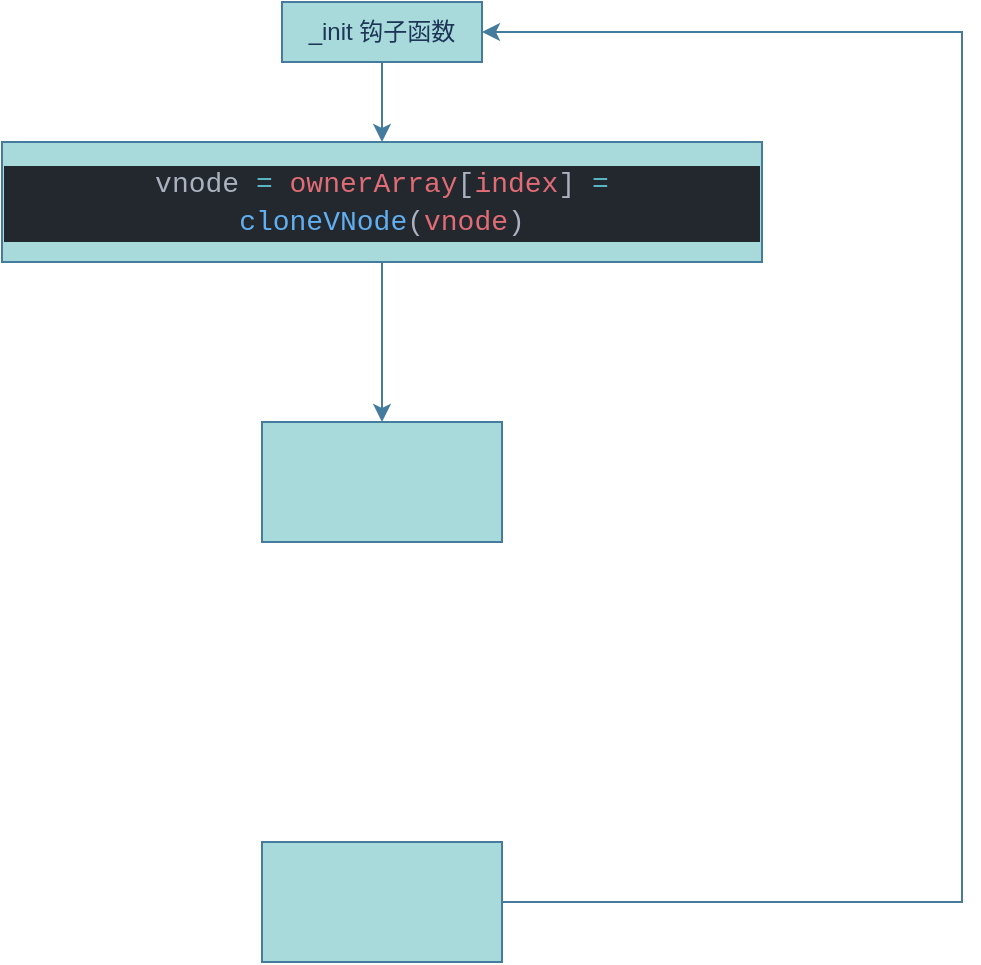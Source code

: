 <mxfile version="20.8.20" type="github">
  <diagram id="C5RBs43oDa-KdzZeNtuy" name="Page-1">
    <mxGraphModel dx="1050" dy="617" grid="0" gridSize="10" guides="1" tooltips="1" connect="1" arrows="1" fold="1" page="0" pageScale="1" pageWidth="827" pageHeight="1169" background="none" math="0" shadow="0">
      <root>
        <mxCell id="WIyWlLk6GJQsqaUBKTNV-0" />
        <mxCell id="WIyWlLk6GJQsqaUBKTNV-1" parent="WIyWlLk6GJQsqaUBKTNV-0" />
        <mxCell id="oB0MoPknLvPdGgfH-m1Z-7" value="" style="edgeStyle=orthogonalEdgeStyle;rounded=0;orthogonalLoop=1;jettySize=auto;html=1;strokeColor=#457B9D;fontColor=default;fillColor=#A8DADC;labelBackgroundColor=none;" edge="1" parent="WIyWlLk6GJQsqaUBKTNV-1" source="oB0MoPknLvPdGgfH-m1Z-5" target="oB0MoPknLvPdGgfH-m1Z-6">
          <mxGeometry relative="1" as="geometry" />
        </mxCell>
        <mxCell id="oB0MoPknLvPdGgfH-m1Z-5" value="_init 钩子函数" style="rounded=0;whiteSpace=wrap;html=1;labelBackgroundColor=none;fillColor=#A8DADC;strokeColor=#457B9D;fontColor=#1D3557;labelBorderColor=none;" vertex="1" parent="WIyWlLk6GJQsqaUBKTNV-1">
          <mxGeometry x="340" y="40" width="100" height="30" as="geometry" />
        </mxCell>
        <mxCell id="oB0MoPknLvPdGgfH-m1Z-9" value="" style="edgeStyle=orthogonalEdgeStyle;rounded=0;orthogonalLoop=1;jettySize=auto;html=1;strokeColor=#457B9D;fontColor=default;fillColor=#A8DADC;labelBackgroundColor=none;" edge="1" parent="WIyWlLk6GJQsqaUBKTNV-1" source="oB0MoPknLvPdGgfH-m1Z-6" target="oB0MoPknLvPdGgfH-m1Z-8">
          <mxGeometry relative="1" as="geometry" />
        </mxCell>
        <mxCell id="oB0MoPknLvPdGgfH-m1Z-6" value="&lt;div style=&quot;color: rgb(171, 178, 191); background-color: rgb(35, 39, 46); font-family: Consolas, &amp;quot;Courier New&amp;quot;, monospace; font-size: 14px; line-height: 19px;&quot;&gt;vnode &lt;span style=&quot;color: #56b6c2;&quot;&gt;=&lt;/span&gt; &lt;span style=&quot;color: #e06c75;&quot;&gt;ownerArray&lt;/span&gt;[&lt;span style=&quot;color: #e06c75;&quot;&gt;index&lt;/span&gt;] &lt;span style=&quot;color: #56b6c2;&quot;&gt;=&lt;/span&gt; &lt;span style=&quot;color: #61afef;&quot;&gt;cloneVNode&lt;/span&gt;(&lt;span style=&quot;color: #e06c75;&quot;&gt;vnode&lt;/span&gt;)&lt;/div&gt;" style="whiteSpace=wrap;html=1;fillColor=#A8DADC;strokeColor=#457B9D;fontColor=#1D3557;rounded=0;labelBackgroundColor=none;" vertex="1" parent="WIyWlLk6GJQsqaUBKTNV-1">
          <mxGeometry x="200" y="110" width="380" height="60" as="geometry" />
        </mxCell>
        <mxCell id="oB0MoPknLvPdGgfH-m1Z-8" value="" style="whiteSpace=wrap;html=1;fillColor=#A8DADC;strokeColor=#457B9D;fontColor=#1D3557;rounded=0;labelBackgroundColor=none;" vertex="1" parent="WIyWlLk6GJQsqaUBKTNV-1">
          <mxGeometry x="330" y="250" width="120" height="60" as="geometry" />
        </mxCell>
        <mxCell id="oB0MoPknLvPdGgfH-m1Z-12" value="" style="rounded=0;whiteSpace=wrap;html=1;labelBackgroundColor=none;labelBorderColor=none;strokeColor=#457B9D;fontColor=#1D3557;fillColor=#A8DADC;" vertex="1" parent="WIyWlLk6GJQsqaUBKTNV-1">
          <mxGeometry x="330" y="460" width="120" height="60" as="geometry" />
        </mxCell>
        <mxCell id="oB0MoPknLvPdGgfH-m1Z-15" value="" style="endArrow=classic;html=1;rounded=0;strokeColor=#457B9D;fontColor=default;fillColor=#A8DADC;exitX=1;exitY=0.5;exitDx=0;exitDy=0;entryX=1;entryY=0.5;entryDx=0;entryDy=0;labelBackgroundColor=none;" edge="1" parent="WIyWlLk6GJQsqaUBKTNV-1" source="oB0MoPknLvPdGgfH-m1Z-12" target="oB0MoPknLvPdGgfH-m1Z-5">
          <mxGeometry relative="1" as="geometry">
            <mxPoint x="390" y="270" as="sourcePoint" />
            <mxPoint x="680" y="50" as="targetPoint" />
            <Array as="points">
              <mxPoint x="680" y="490" />
              <mxPoint x="680" y="260" />
              <mxPoint x="680" y="55" />
            </Array>
          </mxGeometry>
        </mxCell>
      </root>
    </mxGraphModel>
  </diagram>
</mxfile>
